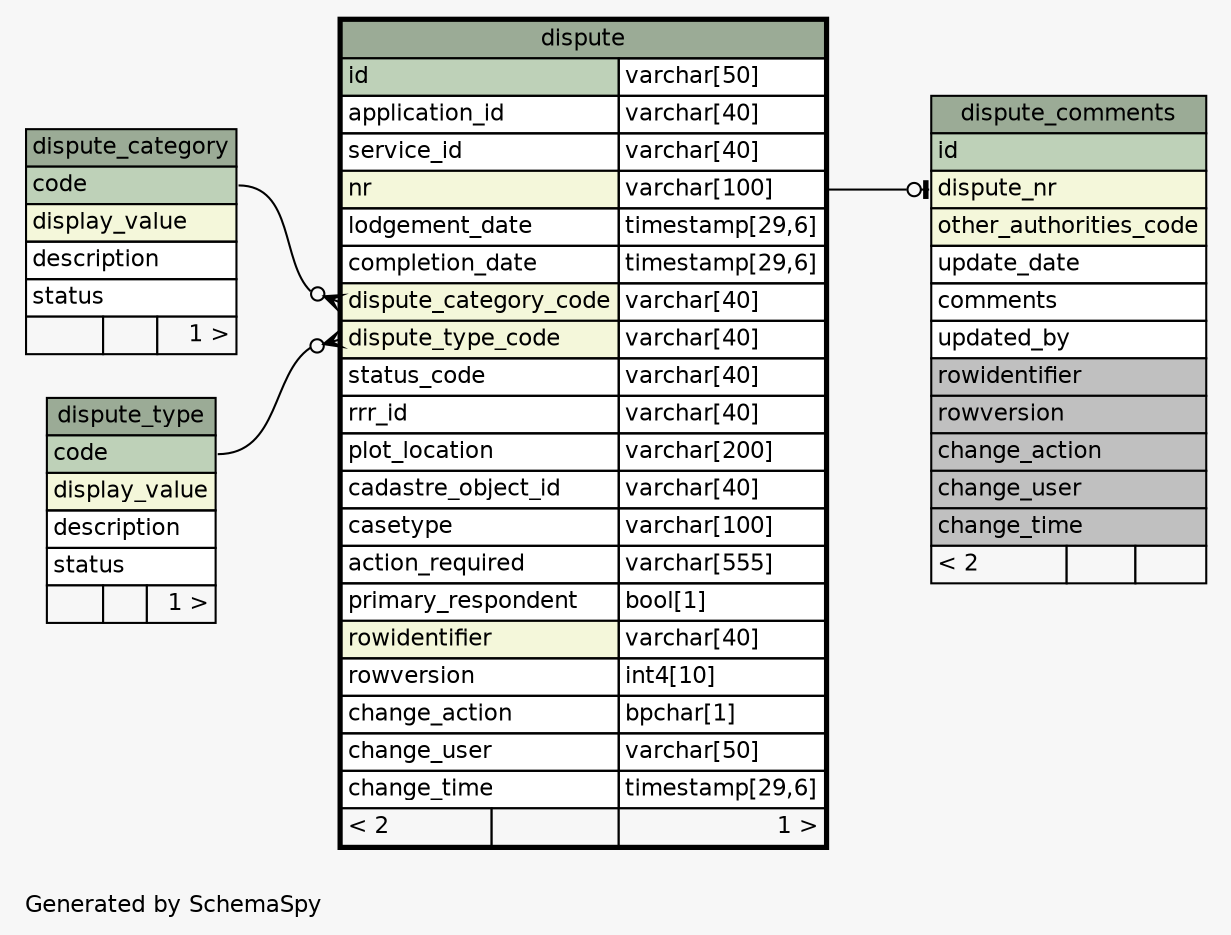 // dot 2.36.0 on Windows 7 6.1
// SchemaSpy rev 590
digraph "oneDegreeRelationshipsDiagram" {
  graph [
    rankdir="RL"
    bgcolor="#f7f7f7"
    label="\nGenerated by SchemaSpy"
    labeljust="l"
    nodesep="0.18"
    ranksep="0.46"
    fontname="Helvetica"
    fontsize="11"
  ];
  node [
    fontname="Helvetica"
    fontsize="11"
    shape="plaintext"
  ];
  edge [
    arrowsize="0.8"
  ];
  "dispute":"dispute_category_code":w -> "dispute_category":"code":e [arrowhead=none dir=back arrowtail=crowodot];
  "dispute":"dispute_type_code":w -> "dispute_type":"code":e [arrowhead=none dir=back arrowtail=crowodot];
  "dispute_comments":"dispute_nr":w -> "dispute":"nr.type":e [arrowhead=none dir=back arrowtail=teeodot];
  "dispute" [
    label=<
    <TABLE BORDER="2" CELLBORDER="1" CELLSPACING="0" BGCOLOR="#ffffff">
      <TR><TD COLSPAN="3" BGCOLOR="#9bab96" ALIGN="CENTER">dispute</TD></TR>
      <TR><TD PORT="id" COLSPAN="2" BGCOLOR="#bed1b8" ALIGN="LEFT">id</TD><TD PORT="id.type" ALIGN="LEFT">varchar[50]</TD></TR>
      <TR><TD PORT="application_id" COLSPAN="2" ALIGN="LEFT">application_id</TD><TD PORT="application_id.type" ALIGN="LEFT">varchar[40]</TD></TR>
      <TR><TD PORT="service_id" COLSPAN="2" ALIGN="LEFT">service_id</TD><TD PORT="service_id.type" ALIGN="LEFT">varchar[40]</TD></TR>
      <TR><TD PORT="nr" COLSPAN="2" BGCOLOR="#f4f7da" ALIGN="LEFT">nr</TD><TD PORT="nr.type" ALIGN="LEFT">varchar[100]</TD></TR>
      <TR><TD PORT="lodgement_date" COLSPAN="2" ALIGN="LEFT">lodgement_date</TD><TD PORT="lodgement_date.type" ALIGN="LEFT">timestamp[29,6]</TD></TR>
      <TR><TD PORT="completion_date" COLSPAN="2" ALIGN="LEFT">completion_date</TD><TD PORT="completion_date.type" ALIGN="LEFT">timestamp[29,6]</TD></TR>
      <TR><TD PORT="dispute_category_code" COLSPAN="2" BGCOLOR="#f4f7da" ALIGN="LEFT">dispute_category_code</TD><TD PORT="dispute_category_code.type" ALIGN="LEFT">varchar[40]</TD></TR>
      <TR><TD PORT="dispute_type_code" COLSPAN="2" BGCOLOR="#f4f7da" ALIGN="LEFT">dispute_type_code</TD><TD PORT="dispute_type_code.type" ALIGN="LEFT">varchar[40]</TD></TR>
      <TR><TD PORT="status_code" COLSPAN="2" ALIGN="LEFT">status_code</TD><TD PORT="status_code.type" ALIGN="LEFT">varchar[40]</TD></TR>
      <TR><TD PORT="rrr_id" COLSPAN="2" ALIGN="LEFT">rrr_id</TD><TD PORT="rrr_id.type" ALIGN="LEFT">varchar[40]</TD></TR>
      <TR><TD PORT="plot_location" COLSPAN="2" ALIGN="LEFT">plot_location</TD><TD PORT="plot_location.type" ALIGN="LEFT">varchar[200]</TD></TR>
      <TR><TD PORT="cadastre_object_id" COLSPAN="2" ALIGN="LEFT">cadastre_object_id</TD><TD PORT="cadastre_object_id.type" ALIGN="LEFT">varchar[40]</TD></TR>
      <TR><TD PORT="casetype" COLSPAN="2" ALIGN="LEFT">casetype</TD><TD PORT="casetype.type" ALIGN="LEFT">varchar[100]</TD></TR>
      <TR><TD PORT="action_required" COLSPAN="2" ALIGN="LEFT">action_required</TD><TD PORT="action_required.type" ALIGN="LEFT">varchar[555]</TD></TR>
      <TR><TD PORT="primary_respondent" COLSPAN="2" ALIGN="LEFT">primary_respondent</TD><TD PORT="primary_respondent.type" ALIGN="LEFT">bool[1]</TD></TR>
      <TR><TD PORT="rowidentifier" COLSPAN="2" BGCOLOR="#f4f7da" ALIGN="LEFT">rowidentifier</TD><TD PORT="rowidentifier.type" ALIGN="LEFT">varchar[40]</TD></TR>
      <TR><TD PORT="rowversion" COLSPAN="2" ALIGN="LEFT">rowversion</TD><TD PORT="rowversion.type" ALIGN="LEFT">int4[10]</TD></TR>
      <TR><TD PORT="change_action" COLSPAN="2" ALIGN="LEFT">change_action</TD><TD PORT="change_action.type" ALIGN="LEFT">bpchar[1]</TD></TR>
      <TR><TD PORT="change_user" COLSPAN="2" ALIGN="LEFT">change_user</TD><TD PORT="change_user.type" ALIGN="LEFT">varchar[50]</TD></TR>
      <TR><TD PORT="change_time" COLSPAN="2" ALIGN="LEFT">change_time</TD><TD PORT="change_time.type" ALIGN="LEFT">timestamp[29,6]</TD></TR>
      <TR><TD ALIGN="LEFT" BGCOLOR="#f7f7f7">&lt; 2</TD><TD ALIGN="RIGHT" BGCOLOR="#f7f7f7">  </TD><TD ALIGN="RIGHT" BGCOLOR="#f7f7f7">1 &gt;</TD></TR>
    </TABLE>>
    URL="dispute.html"
    tooltip="dispute"
  ];
  "dispute_category" [
    label=<
    <TABLE BORDER="0" CELLBORDER="1" CELLSPACING="0" BGCOLOR="#ffffff">
      <TR><TD COLSPAN="3" BGCOLOR="#9bab96" ALIGN="CENTER">dispute_category</TD></TR>
      <TR><TD PORT="code" COLSPAN="3" BGCOLOR="#bed1b8" ALIGN="LEFT">code</TD></TR>
      <TR><TD PORT="display_value" COLSPAN="3" BGCOLOR="#f4f7da" ALIGN="LEFT">display_value</TD></TR>
      <TR><TD PORT="description" COLSPAN="3" ALIGN="LEFT">description</TD></TR>
      <TR><TD PORT="status" COLSPAN="3" ALIGN="LEFT">status</TD></TR>
      <TR><TD ALIGN="LEFT" BGCOLOR="#f7f7f7">  </TD><TD ALIGN="RIGHT" BGCOLOR="#f7f7f7">  </TD><TD ALIGN="RIGHT" BGCOLOR="#f7f7f7">1 &gt;</TD></TR>
    </TABLE>>
    URL="dispute_category.html"
    tooltip="dispute_category"
  ];
  "dispute_comments" [
    label=<
    <TABLE BORDER="0" CELLBORDER="1" CELLSPACING="0" BGCOLOR="#ffffff">
      <TR><TD COLSPAN="3" BGCOLOR="#9bab96" ALIGN="CENTER">dispute_comments</TD></TR>
      <TR><TD PORT="id" COLSPAN="3" BGCOLOR="#bed1b8" ALIGN="LEFT">id</TD></TR>
      <TR><TD PORT="dispute_nr" COLSPAN="3" BGCOLOR="#f4f7da" ALIGN="LEFT">dispute_nr</TD></TR>
      <TR><TD PORT="other_authorities_code" COLSPAN="3" BGCOLOR="#f4f7da" ALIGN="LEFT">other_authorities_code</TD></TR>
      <TR><TD PORT="update_date" COLSPAN="3" ALIGN="LEFT">update_date</TD></TR>
      <TR><TD PORT="comments" COLSPAN="3" ALIGN="LEFT">comments</TD></TR>
      <TR><TD PORT="updated_by" COLSPAN="3" ALIGN="LEFT">updated_by</TD></TR>
      <TR><TD PORT="rowidentifier" COLSPAN="3" BGCOLOR="#c0c0c0" ALIGN="LEFT">rowidentifier</TD></TR>
      <TR><TD PORT="rowversion" COLSPAN="3" BGCOLOR="#c0c0c0" ALIGN="LEFT">rowversion</TD></TR>
      <TR><TD PORT="change_action" COLSPAN="3" BGCOLOR="#c0c0c0" ALIGN="LEFT">change_action</TD></TR>
      <TR><TD PORT="change_user" COLSPAN="3" BGCOLOR="#c0c0c0" ALIGN="LEFT">change_user</TD></TR>
      <TR><TD PORT="change_time" COLSPAN="3" BGCOLOR="#c0c0c0" ALIGN="LEFT">change_time</TD></TR>
      <TR><TD ALIGN="LEFT" BGCOLOR="#f7f7f7">&lt; 2</TD><TD ALIGN="RIGHT" BGCOLOR="#f7f7f7">  </TD><TD ALIGN="RIGHT" BGCOLOR="#f7f7f7">  </TD></TR>
    </TABLE>>
    URL="dispute_comments.html"
    tooltip="dispute_comments"
  ];
  "dispute_type" [
    label=<
    <TABLE BORDER="0" CELLBORDER="1" CELLSPACING="0" BGCOLOR="#ffffff">
      <TR><TD COLSPAN="3" BGCOLOR="#9bab96" ALIGN="CENTER">dispute_type</TD></TR>
      <TR><TD PORT="code" COLSPAN="3" BGCOLOR="#bed1b8" ALIGN="LEFT">code</TD></TR>
      <TR><TD PORT="display_value" COLSPAN="3" BGCOLOR="#f4f7da" ALIGN="LEFT">display_value</TD></TR>
      <TR><TD PORT="description" COLSPAN="3" ALIGN="LEFT">description</TD></TR>
      <TR><TD PORT="status" COLSPAN="3" ALIGN="LEFT">status</TD></TR>
      <TR><TD ALIGN="LEFT" BGCOLOR="#f7f7f7">  </TD><TD ALIGN="RIGHT" BGCOLOR="#f7f7f7">  </TD><TD ALIGN="RIGHT" BGCOLOR="#f7f7f7">1 &gt;</TD></TR>
    </TABLE>>
    URL="dispute_type.html"
    tooltip="dispute_type"
  ];
}
